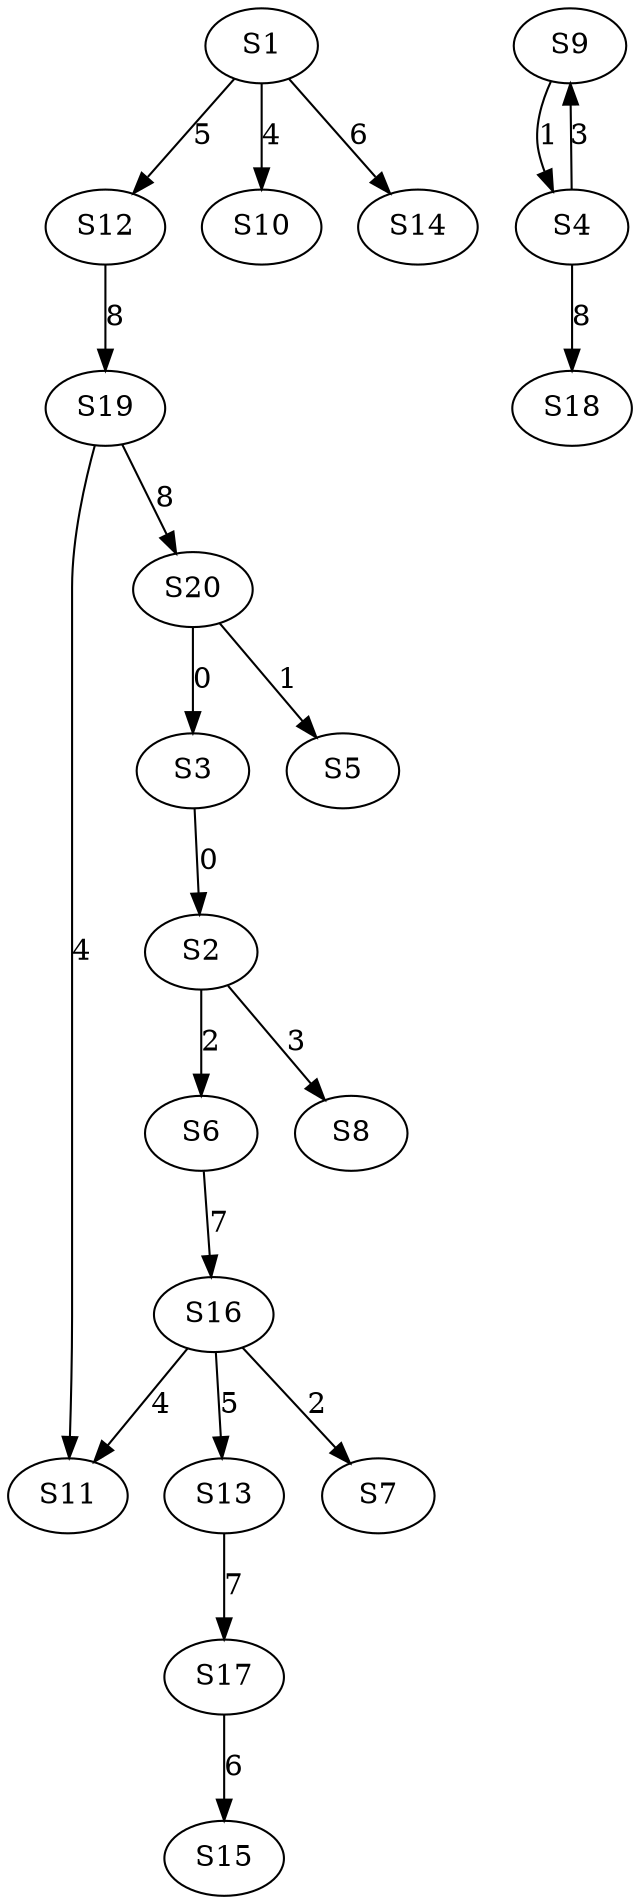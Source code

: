 strict digraph {
	S3 -> S2 [ label = 0 ];
	S20 -> S3 [ label = 0 ];
	S9 -> S4 [ label = 1 ];
	S20 -> S5 [ label = 1 ];
	S2 -> S6 [ label = 2 ];
	S16 -> S7 [ label = 2 ];
	S2 -> S8 [ label = 3 ];
	S4 -> S9 [ label = 3 ];
	S1 -> S10 [ label = 4 ];
	S19 -> S11 [ label = 4 ];
	S1 -> S12 [ label = 5 ];
	S16 -> S13 [ label = 5 ];
	S1 -> S14 [ label = 6 ];
	S17 -> S15 [ label = 6 ];
	S6 -> S16 [ label = 7 ];
	S13 -> S17 [ label = 7 ];
	S4 -> S18 [ label = 8 ];
	S12 -> S19 [ label = 8 ];
	S19 -> S20 [ label = 8 ];
	S16 -> S11 [ label = 4 ];
}